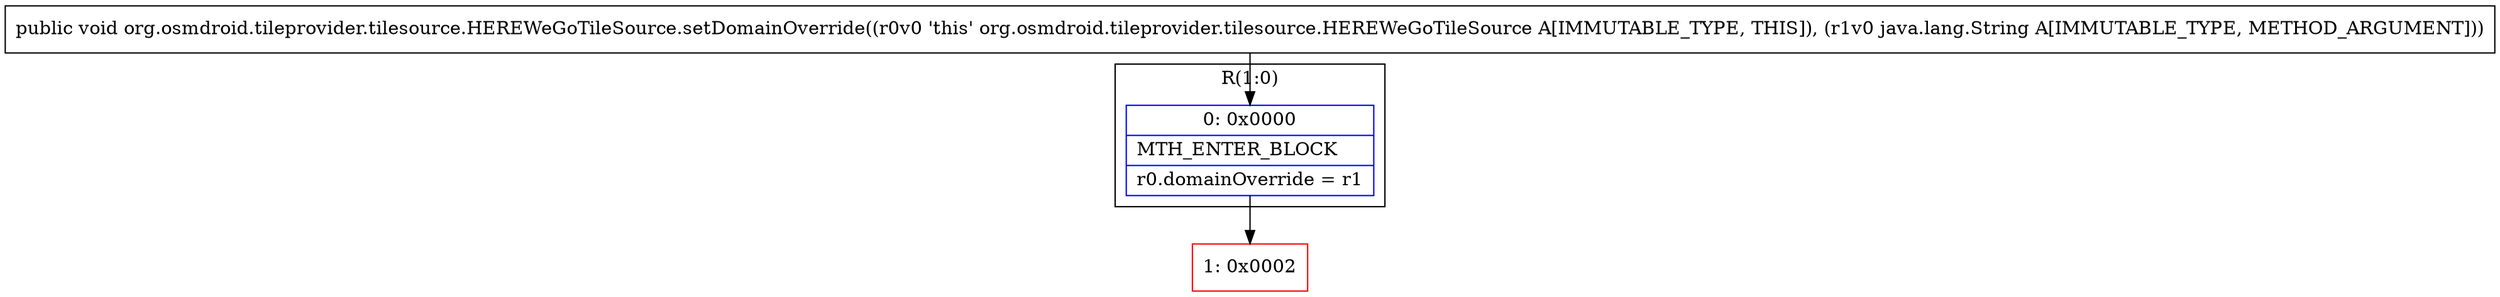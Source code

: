 digraph "CFG fororg.osmdroid.tileprovider.tilesource.HEREWeGoTileSource.setDomainOverride(Ljava\/lang\/String;)V" {
subgraph cluster_Region_1799522957 {
label = "R(1:0)";
node [shape=record,color=blue];
Node_0 [shape=record,label="{0\:\ 0x0000|MTH_ENTER_BLOCK\l|r0.domainOverride = r1\l}"];
}
Node_1 [shape=record,color=red,label="{1\:\ 0x0002}"];
MethodNode[shape=record,label="{public void org.osmdroid.tileprovider.tilesource.HEREWeGoTileSource.setDomainOverride((r0v0 'this' org.osmdroid.tileprovider.tilesource.HEREWeGoTileSource A[IMMUTABLE_TYPE, THIS]), (r1v0 java.lang.String A[IMMUTABLE_TYPE, METHOD_ARGUMENT])) }"];
MethodNode -> Node_0;
Node_0 -> Node_1;
}

